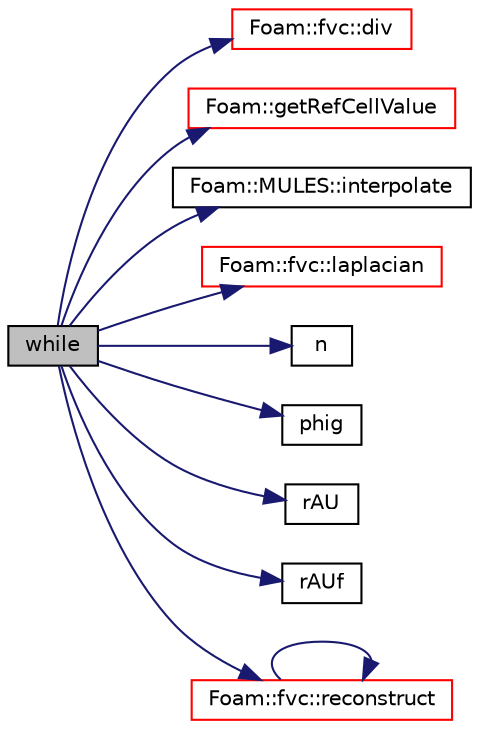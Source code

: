 digraph "while"
{
  bgcolor="transparent";
  edge [fontname="Helvetica",fontsize="10",labelfontname="Helvetica",labelfontsize="10"];
  node [fontname="Helvetica",fontsize="10",shape=record];
  rankdir="LR";
  Node1 [label="while",height=0.2,width=0.4,color="black", fillcolor="grey75", style="filled", fontcolor="black"];
  Node1 -> Node2 [color="midnightblue",fontsize="10",style="solid",fontname="Helvetica"];
  Node2 [label="Foam::fvc::div",height=0.2,width=0.4,color="red",URL="$a10768.html#a585533948ad80abfe589d920c641f251"];
  Node1 -> Node3 [color="midnightblue",fontsize="10",style="solid",fontname="Helvetica"];
  Node3 [label="Foam::getRefCellValue",height=0.2,width=0.4,color="red",URL="$a10733.html#ab8c5925a3fe1c81494baa5e0fd3ca98b",tooltip="Return the current value of field in the reference cell. "];
  Node1 -> Node4 [color="midnightblue",fontsize="10",style="solid",fontname="Helvetica"];
  Node4 [label="Foam::MULES::interpolate",height=0.2,width=0.4,color="black",URL="$a10792.html#a4d62f21551985d814104861e7c1d9b4f"];
  Node1 -> Node5 [color="midnightblue",fontsize="10",style="solid",fontname="Helvetica"];
  Node5 [label="Foam::fvc::laplacian",height=0.2,width=0.4,color="red",URL="$a10768.html#ac75bff389d0405149b204b0d7ac214cd"];
  Node1 -> Node6 [color="midnightblue",fontsize="10",style="solid",fontname="Helvetica"];
  Node6 [label="n",height=0.2,width=0.4,color="black",URL="$a02923.html#a31a3e4bdfc5276bf56f13bf778a817cb"];
  Node1 -> Node7 [color="midnightblue",fontsize="10",style="solid",fontname="Helvetica"];
  Node7 [label="phig",height=0.2,width=0.4,color="black",URL="$a02924.html#a556bb449d809ee40ca35cc2ee766b26d"];
  Node1 -> Node8 [color="midnightblue",fontsize="10",style="solid",fontname="Helvetica"];
  Node8 [label="rAU",height=0.2,width=0.4,color="black",URL="$a02923.html#a4ae3ff6f0732a8a206a641d7ff2d9f7d"];
  Node1 -> Node9 [color="midnightblue",fontsize="10",style="solid",fontname="Helvetica"];
  Node9 [label="rAUf",height=0.2,width=0.4,color="black",URL="$a02936.html#ae693ae4c2085edc7ebb2aac47e046b2d"];
  Node1 -> Node10 [color="midnightblue",fontsize="10",style="solid",fontname="Helvetica"];
  Node10 [label="Foam::fvc::reconstruct",height=0.2,width=0.4,color="red",URL="$a10768.html#ad8a6471328adb4cddcc0d4cedfa39ca2"];
  Node10 -> Node10 [color="midnightblue",fontsize="10",style="solid",fontname="Helvetica"];
}
